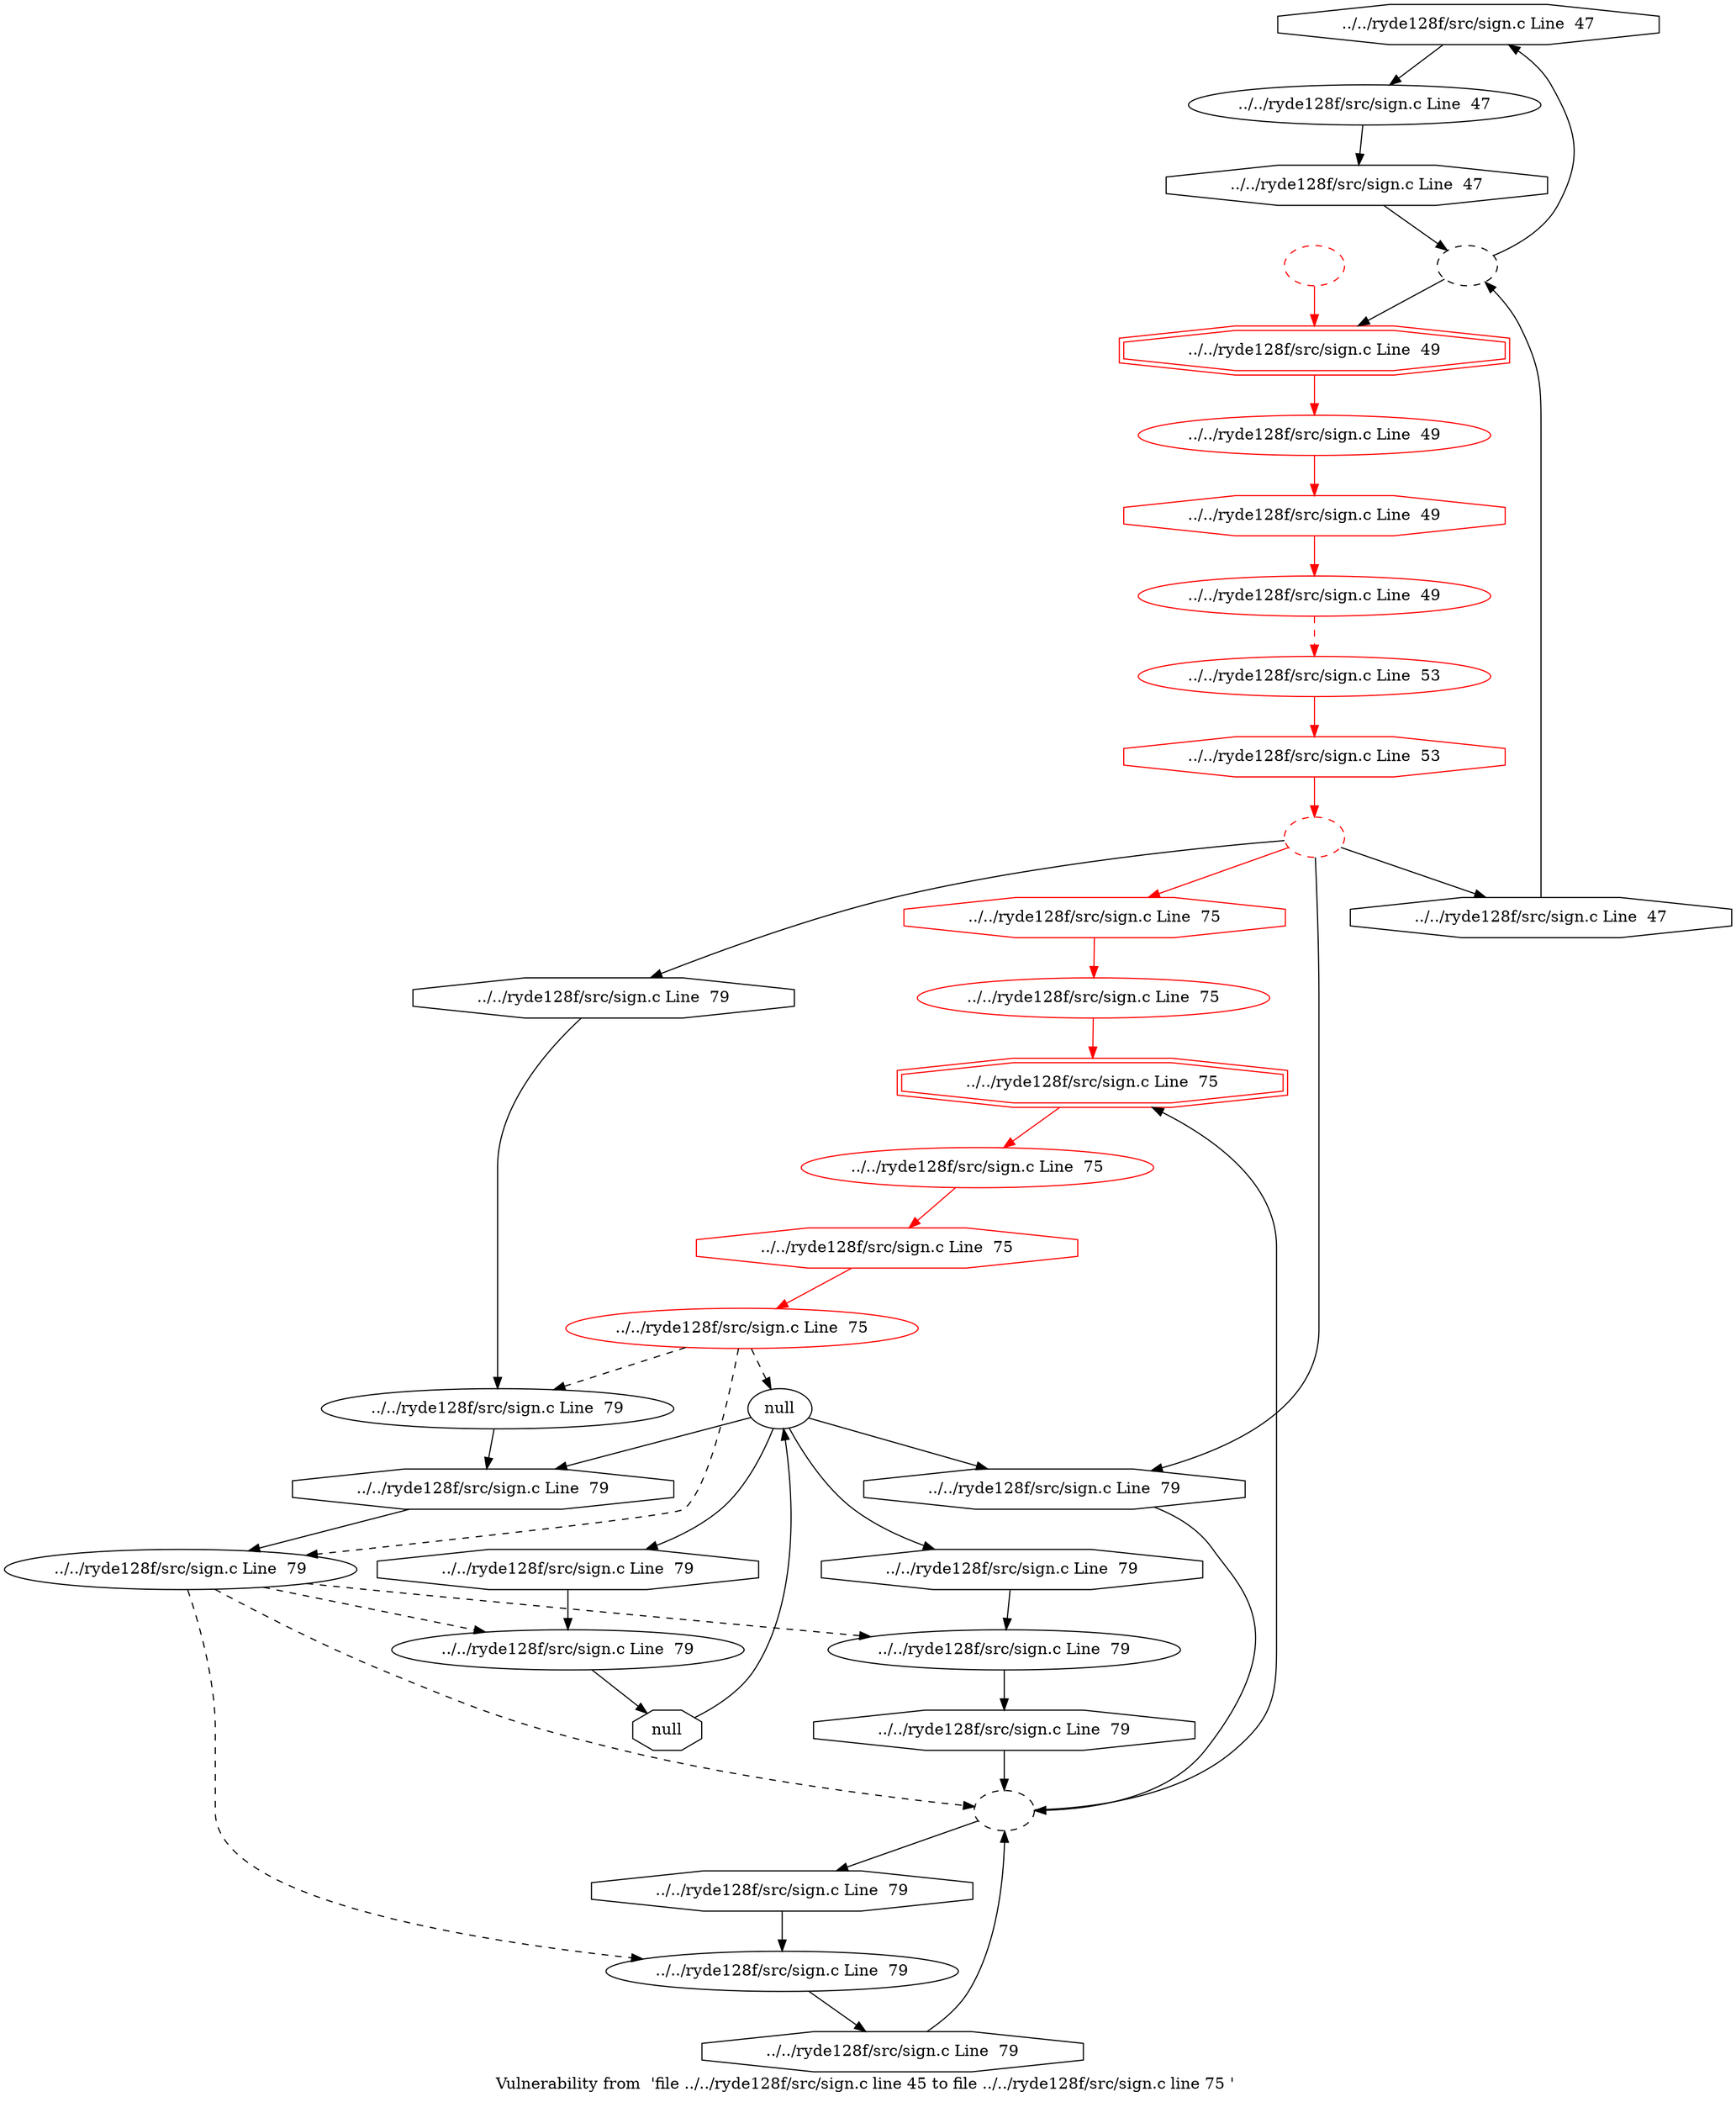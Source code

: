 digraph "Vulnerability from 'file ../../ryde128f/src/sign.c line 45 to file ../../ryde128f/src/sign.c line 75 '  "{
label="Vulnerability from  'file ../../ryde128f/src/sign.c line 45 to file ../../ryde128f/src/sign.c line 75 ' ";
node_151[shape=octagon,style=solid,label="../../ryde128f/src/sign.c Line  47"]
node_150[shape=ellipse,style=solid,label="../../ryde128f/src/sign.c Line  47"]
"node_151"->"node_150"
node_152[shape=octagon,style=solid,label="../../ryde128f/src/sign.c Line  47"]
"node_150"->"node_152"
node_149[shape=ellipse,style=dashed,label="", color=red]
node_148[shape=octagon,style=solid,label="../../ryde128f/src/sign.c Line  47"]
"node_149"->"node_148"
node_162[shape=octagon,style=solid,label="../../ryde128f/src/sign.c Line  75", color=red]
"node_149"->"node_162" [color=red]
node_172[shape=octagon,style=solid,label="../../ryde128f/src/sign.c Line  79"]
"node_149"->"node_172"
node_180[shape=octagon,style=solid,label="../../ryde128f/src/sign.c Line  79"]
"node_149"->"node_180"
node_147[shape=ellipse,style=dashed,label=""]
"node_148"->"node_147"
"node_147"->"node_151"
node_154[shape=doubleoctagon,style=solid,label="../../ryde128f/src/sign.c Line  49", color=red]
"node_147"->"node_154"
"node_152"->"node_147"
node_153[shape=ellipse,style=solid,label="../../ryde128f/src/sign.c Line  49", color=red]
node_157[shape=octagon,style=solid,label="../../ryde128f/src/sign.c Line  49", color=red]
"node_153"->"node_157" [color=red]
"node_154"->"node_153" [color=red]
node_155[shape=ellipse,style=dashed,label="", color=red]
"node_155"->"node_154" [color=red]
node_156[shape=ellipse,style=solid,label="../../ryde128f/src/sign.c Line  49", color=red]
node_158[shape=ellipse,style=solid,label="../../ryde128f/src/sign.c Line  53", color=red]
"node_156"->"node_158" [color=red, style=dashed]
"node_157"->"node_156" [color=red]
node_159[shape=octagon,style=solid,label="../../ryde128f/src/sign.c Line  53", color=red]
"node_158"->"node_159" [color=red]
"node_159"->"node_149" [color=red]
node_160[shape=ellipse,style=dashed,label=""]
node_164[shape=doubleoctagon,style=solid,label="../../ryde128f/src/sign.c Line  75", color=red]
"node_160"->"node_164"
node_179[shape=octagon,style=solid,label="../../ryde128f/src/sign.c Line  79"]
"node_160"->"node_179"
node_161[shape=ellipse,style=solid,label="../../ryde128f/src/sign.c Line  75", color=red]
"node_161"->"node_164" [color=red]
"node_162"->"node_161" [color=red]
node_163[shape=ellipse,style=solid,label="../../ryde128f/src/sign.c Line  75", color=red]
node_166[shape=octagon,style=solid,label="../../ryde128f/src/sign.c Line  75", color=red]
"node_163"->"node_166" [color=red]
"node_164"->"node_163" [color=red]
node_165[shape=ellipse,style=solid,label="../../ryde128f/src/sign.c Line  75", color=red]
node_167[shape=ellipse,style=solid,label="null"]
"node_165"->"node_167" [style=dashed]
node_171[shape=ellipse,style=solid,label="../../ryde128f/src/sign.c Line  79"]
"node_165"->"node_171" [style=dashed]
node_173[shape=ellipse,style=solid,label="../../ryde128f/src/sign.c Line  79"]
"node_165"->"node_173" [style=dashed]
"node_166"->"node_165" [color=red]
node_170[shape=octagon,style=solid,label="../../ryde128f/src/sign.c Line  79"]
"node_167"->"node_170"
node_174[shape=octagon,style=solid,label="../../ryde128f/src/sign.c Line  79"]
"node_167"->"node_174"
node_176[shape=octagon,style=solid,label="../../ryde128f/src/sign.c Line  79"]
"node_167"->"node_176"
"node_167"->"node_180"
node_168[shape=octagon,style=solid,label="null"]
"node_168"->"node_167"
node_169[shape=ellipse,style=solid,label="../../ryde128f/src/sign.c Line  79"]
"node_169"->"node_168"
"node_170"->"node_169"
"node_171"->"node_174"
"node_172"->"node_171"
"node_173"->"node_160" [style=dashed]
"node_173"->"node_169" [style=dashed]
node_175[shape=ellipse,style=solid,label="../../ryde128f/src/sign.c Line  79"]
"node_173"->"node_175" [style=dashed]
node_178[shape=ellipse,style=solid,label="../../ryde128f/src/sign.c Line  79"]
"node_173"->"node_178" [style=dashed]
"node_174"->"node_173"
node_177[shape=octagon,style=solid,label="../../ryde128f/src/sign.c Line  79"]
"node_175"->"node_177"
"node_176"->"node_175"
"node_177"->"node_160"
node_181[shape=octagon,style=solid,label="../../ryde128f/src/sign.c Line  79"]
"node_178"->"node_181"
"node_179"->"node_178"
"node_180"->"node_160"
"node_181"->"node_160"
}

